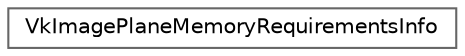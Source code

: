 digraph "类继承关系图"
{
 // LATEX_PDF_SIZE
  bgcolor="transparent";
  edge [fontname=Helvetica,fontsize=10,labelfontname=Helvetica,labelfontsize=10];
  node [fontname=Helvetica,fontsize=10,shape=box,height=0.2,width=0.4];
  rankdir="LR";
  Node0 [id="Node000000",label="VkImagePlaneMemoryRequirementsInfo",height=0.2,width=0.4,color="grey40", fillcolor="white", style="filled",URL="$struct_vk_image_plane_memory_requirements_info.html",tooltip=" "];
}
